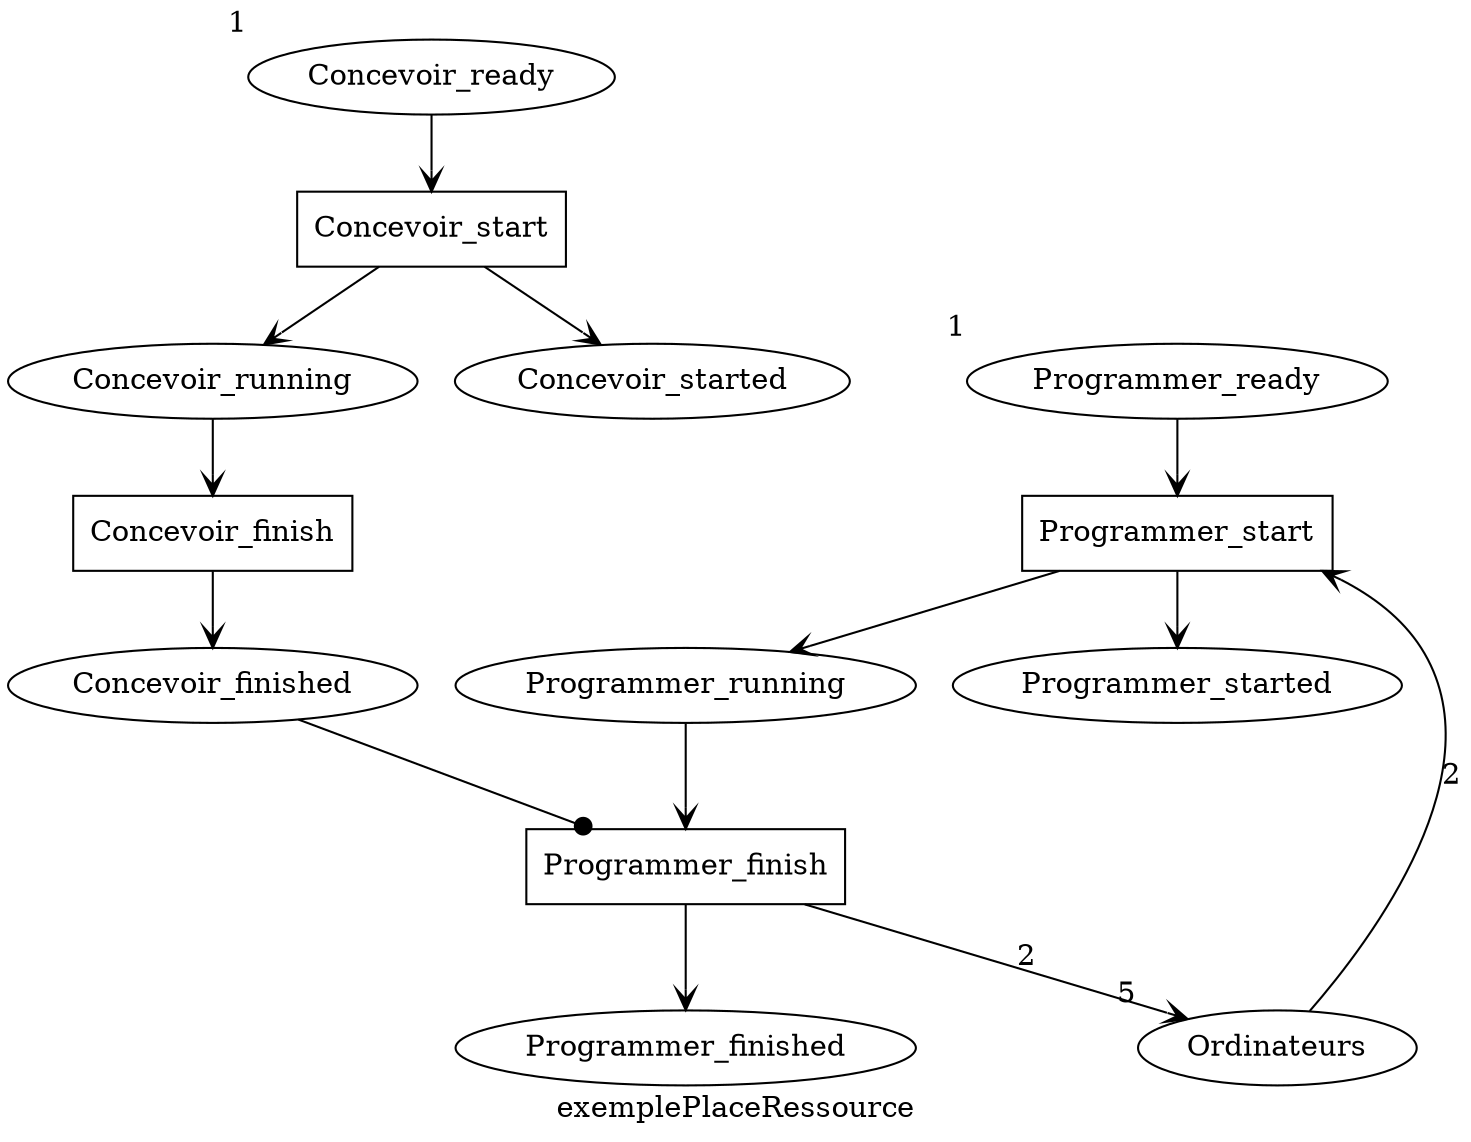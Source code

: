 digraph exemplePlaceRessource {
label=exemplePlaceRessource

Programmer_ready [xlabel=1];
Programmer_started ;
Programmer_running ;
Programmer_finished ;
Programmer_start [shape=rectangle] ;
Programmer_finish [shape=rectangle] ;
Concevoir_ready [xlabel=1];
Concevoir_started ;
Concevoir_running ;
Concevoir_finished ;
Concevoir_start [shape=rectangle] ;
Concevoir_finish [shape=rectangle] ;
Ordinateurs [xlabel=5];

Programmer_ready -> Programmer_start  [arrowhead=vee]  ;
Programmer_start -> Programmer_running  [arrowhead=vee]  ;
Programmer_start -> Programmer_started  [arrowhead=vee]  ;
Programmer_running -> Programmer_finish  [arrowhead=vee]  ;
Programmer_finish -> Programmer_finished  [arrowhead=vee]  ;
Concevoir_ready -> Concevoir_start  [arrowhead=vee]  ;
Concevoir_start -> Concevoir_running  [arrowhead=vee]  ;
Concevoir_start -> Concevoir_started  [arrowhead=vee]  ;
Concevoir_running -> Concevoir_finish  [arrowhead=vee]  ;
Concevoir_finish -> Concevoir_finished  [arrowhead=vee]  ;
Concevoir_finished -> Programmer_finish [dir=forward] [arrowhead=dot]  ;
Ordinateurs -> Programmer_start  [arrowhead=vee]  [label=2];
Programmer_finish -> Ordinateurs  [arrowhead=vee]  [label=2];

}
